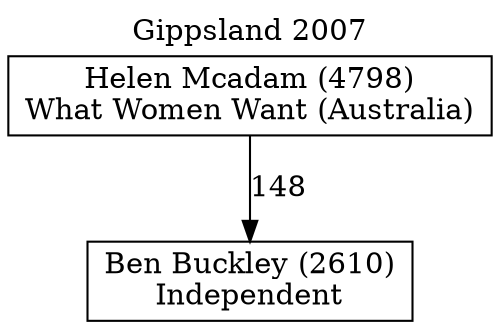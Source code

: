 // House preference flow
digraph "Ben Buckley (2610)_Gippsland_2007" {
	graph [label="Gippsland 2007" labelloc=t mclimit=10]
	node [shape=box]
	"Ben Buckley (2610)" [label="Ben Buckley (2610)
Independent"]
	"Helen Mcadam (4798)" [label="Helen Mcadam (4798)
What Women Want (Australia)"]
	"Helen Mcadam (4798)" -> "Ben Buckley (2610)" [label=148]
}
